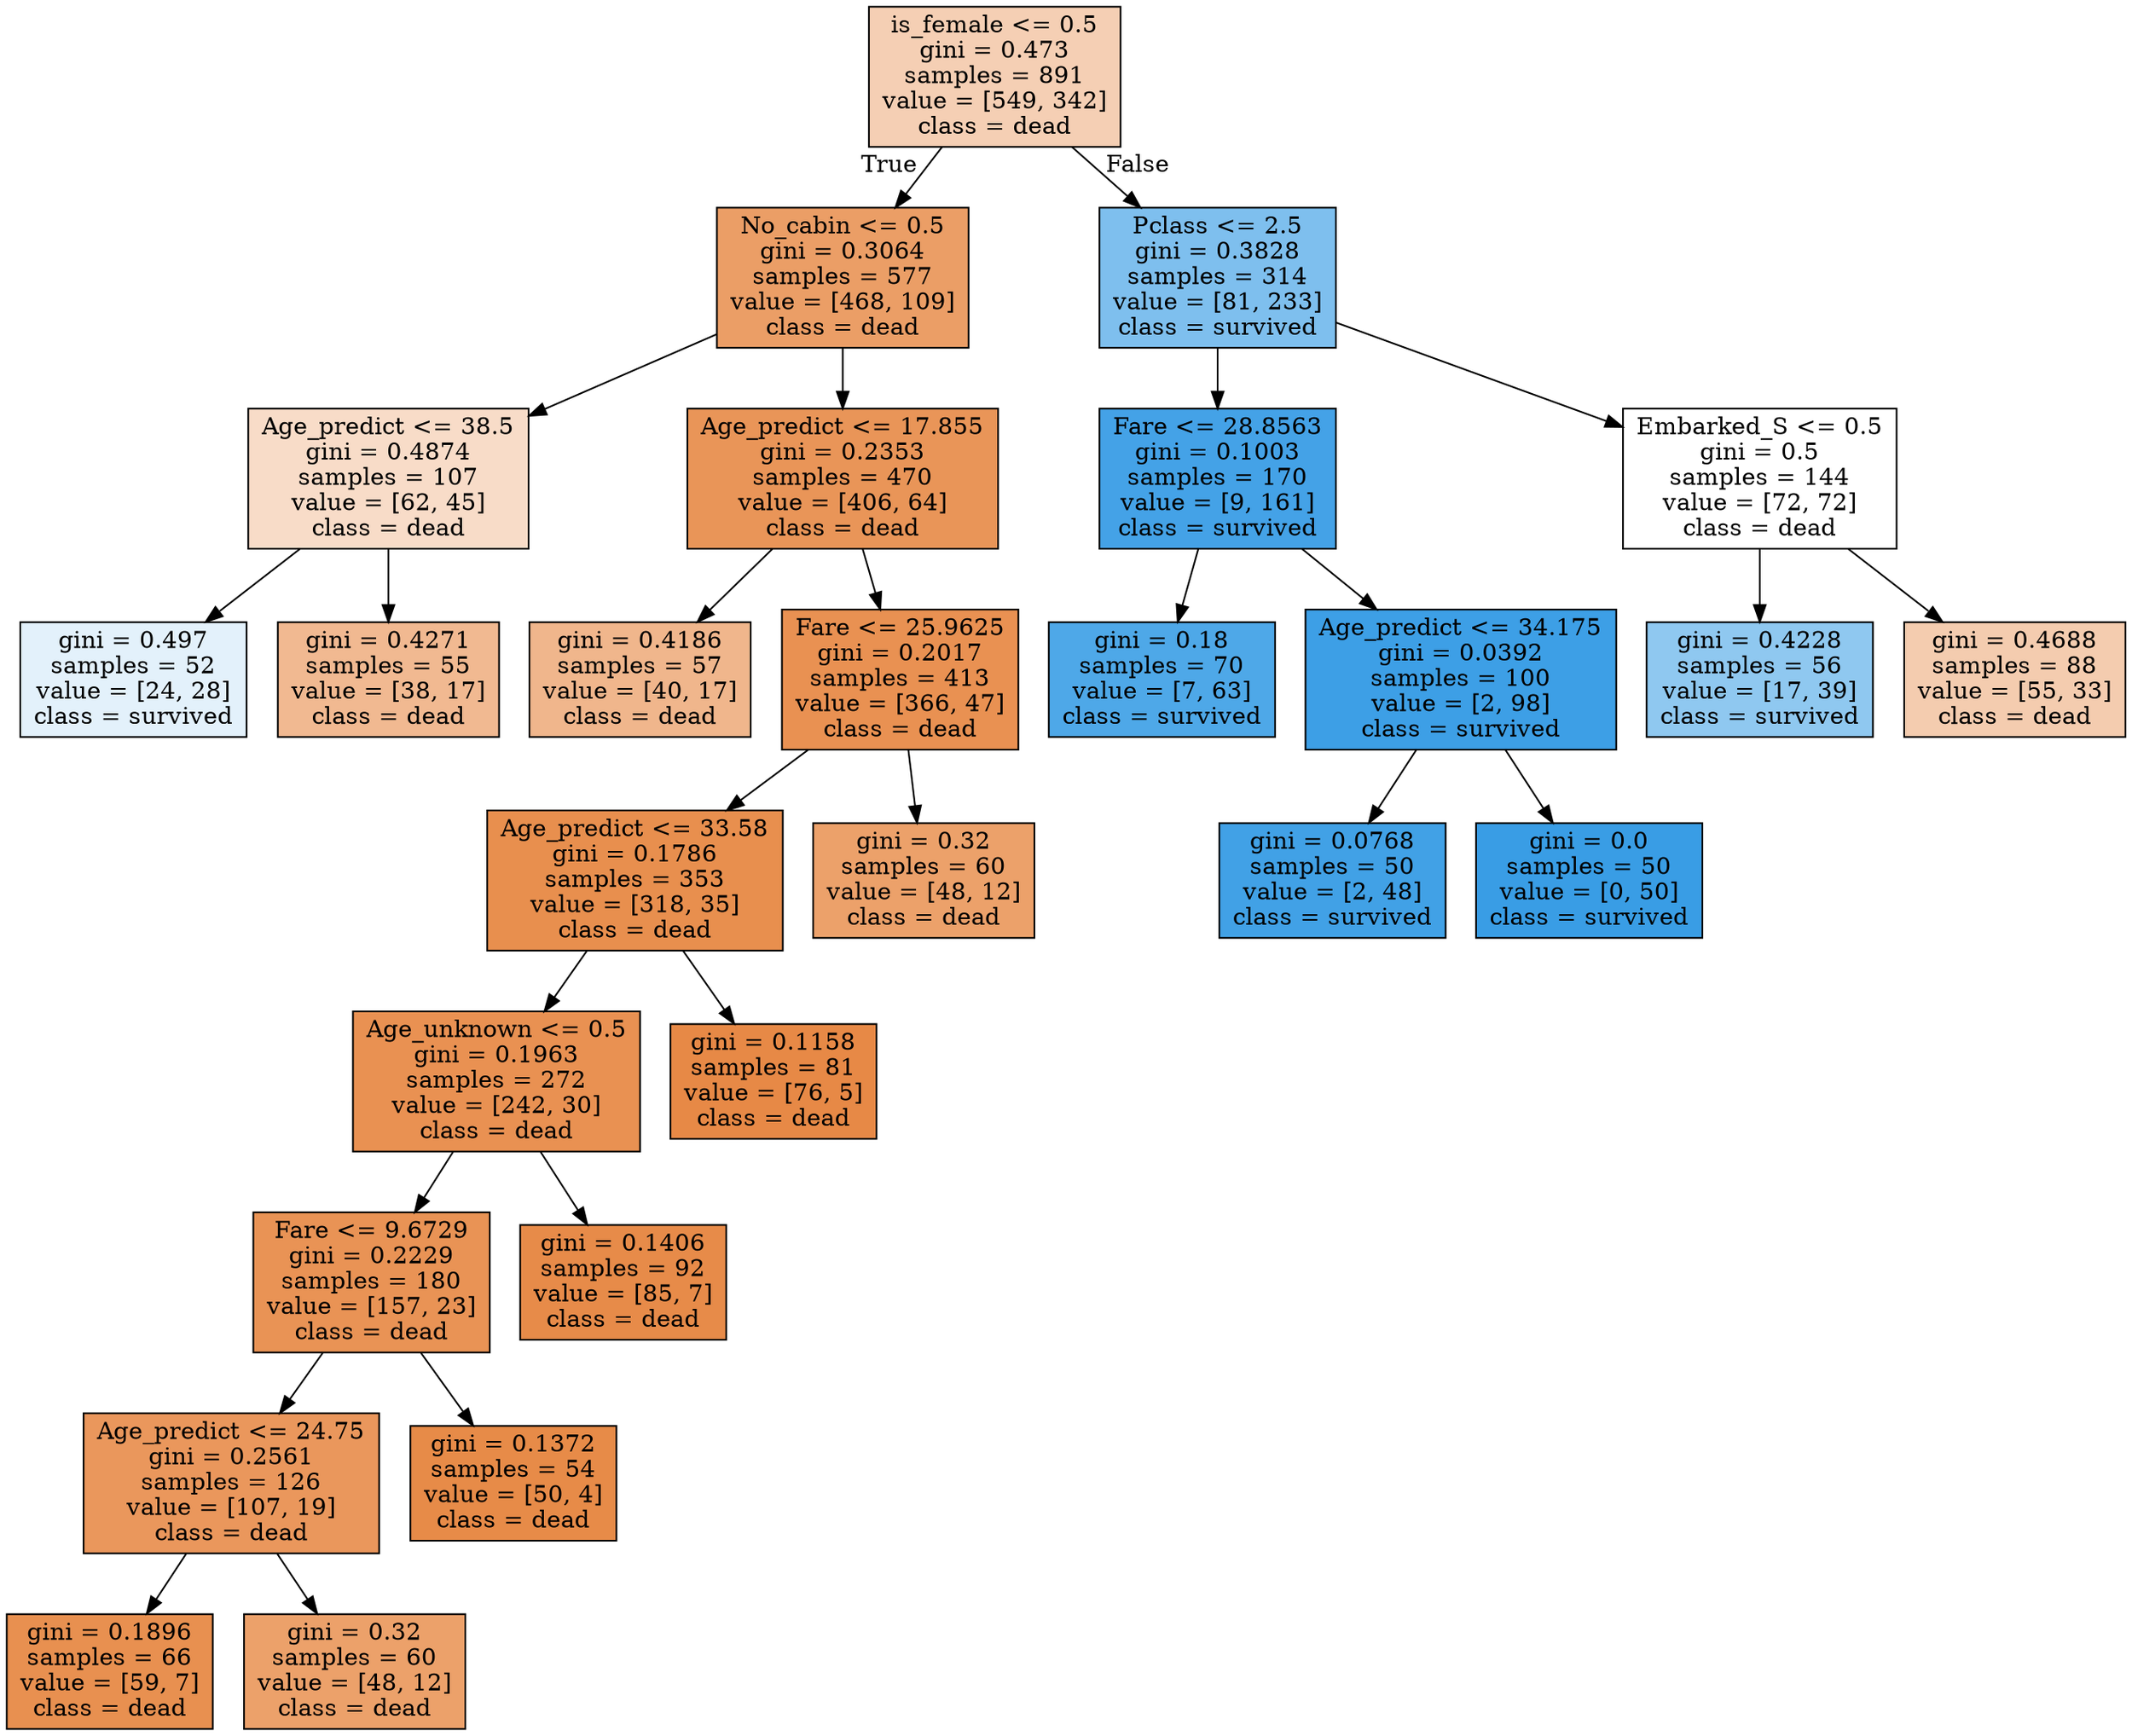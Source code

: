 digraph Tree {
node [shape=box, style="filled", color="black"] ;
0 [label="is_female <= 0.5\ngini = 0.473\nsamples = 891\nvalue = [549, 342]\nclass = dead", fillcolor="#e5813960"] ;
1 [label="No_cabin <= 0.5\ngini = 0.3064\nsamples = 577\nvalue = [468, 109]\nclass = dead", fillcolor="#e58139c4"] ;
0 -> 1 [labeldistance=2.5, labelangle=45, headlabel="True"] ;
2 [label="Age_predict <= 38.5\ngini = 0.4874\nsamples = 107\nvalue = [62, 45]\nclass = dead", fillcolor="#e5813946"] ;
1 -> 2 ;
3 [label="gini = 0.497\nsamples = 52\nvalue = [24, 28]\nclass = survived", fillcolor="#399de524"] ;
2 -> 3 ;
4 [label="gini = 0.4271\nsamples = 55\nvalue = [38, 17]\nclass = dead", fillcolor="#e581398d"] ;
2 -> 4 ;
5 [label="Age_predict <= 17.855\ngini = 0.2353\nsamples = 470\nvalue = [406, 64]\nclass = dead", fillcolor="#e58139d7"] ;
1 -> 5 ;
6 [label="gini = 0.4186\nsamples = 57\nvalue = [40, 17]\nclass = dead", fillcolor="#e5813993"] ;
5 -> 6 ;
7 [label="Fare <= 25.9625\ngini = 0.2017\nsamples = 413\nvalue = [366, 47]\nclass = dead", fillcolor="#e58139de"] ;
5 -> 7 ;
8 [label="Age_predict <= 33.58\ngini = 0.1786\nsamples = 353\nvalue = [318, 35]\nclass = dead", fillcolor="#e58139e3"] ;
7 -> 8 ;
9 [label="Age_unknown <= 0.5\ngini = 0.1963\nsamples = 272\nvalue = [242, 30]\nclass = dead", fillcolor="#e58139df"] ;
8 -> 9 ;
10 [label="Fare <= 9.6729\ngini = 0.2229\nsamples = 180\nvalue = [157, 23]\nclass = dead", fillcolor="#e58139da"] ;
9 -> 10 ;
11 [label="Age_predict <= 24.75\ngini = 0.2561\nsamples = 126\nvalue = [107, 19]\nclass = dead", fillcolor="#e58139d2"] ;
10 -> 11 ;
12 [label="gini = 0.1896\nsamples = 66\nvalue = [59, 7]\nclass = dead", fillcolor="#e58139e1"] ;
11 -> 12 ;
13 [label="gini = 0.32\nsamples = 60\nvalue = [48, 12]\nclass = dead", fillcolor="#e58139bf"] ;
11 -> 13 ;
14 [label="gini = 0.1372\nsamples = 54\nvalue = [50, 4]\nclass = dead", fillcolor="#e58139eb"] ;
10 -> 14 ;
15 [label="gini = 0.1406\nsamples = 92\nvalue = [85, 7]\nclass = dead", fillcolor="#e58139ea"] ;
9 -> 15 ;
16 [label="gini = 0.1158\nsamples = 81\nvalue = [76, 5]\nclass = dead", fillcolor="#e58139ee"] ;
8 -> 16 ;
17 [label="gini = 0.32\nsamples = 60\nvalue = [48, 12]\nclass = dead", fillcolor="#e58139bf"] ;
7 -> 17 ;
18 [label="Pclass <= 2.5\ngini = 0.3828\nsamples = 314\nvalue = [81, 233]\nclass = survived", fillcolor="#399de5a6"] ;
0 -> 18 [labeldistance=2.5, labelangle=-45, headlabel="False"] ;
19 [label="Fare <= 28.8563\ngini = 0.1003\nsamples = 170\nvalue = [9, 161]\nclass = survived", fillcolor="#399de5f1"] ;
18 -> 19 ;
20 [label="gini = 0.18\nsamples = 70\nvalue = [7, 63]\nclass = survived", fillcolor="#399de5e3"] ;
19 -> 20 ;
21 [label="Age_predict <= 34.175\ngini = 0.0392\nsamples = 100\nvalue = [2, 98]\nclass = survived", fillcolor="#399de5fa"] ;
19 -> 21 ;
22 [label="gini = 0.0768\nsamples = 50\nvalue = [2, 48]\nclass = survived", fillcolor="#399de5f4"] ;
21 -> 22 ;
23 [label="gini = 0.0\nsamples = 50\nvalue = [0, 50]\nclass = survived", fillcolor="#399de5ff"] ;
21 -> 23 ;
24 [label="Embarked_S <= 0.5\ngini = 0.5\nsamples = 144\nvalue = [72, 72]\nclass = dead", fillcolor="#e5813900"] ;
18 -> 24 ;
25 [label="gini = 0.4228\nsamples = 56\nvalue = [17, 39]\nclass = survived", fillcolor="#399de590"] ;
24 -> 25 ;
26 [label="gini = 0.4688\nsamples = 88\nvalue = [55, 33]\nclass = dead", fillcolor="#e5813966"] ;
24 -> 26 ;
}